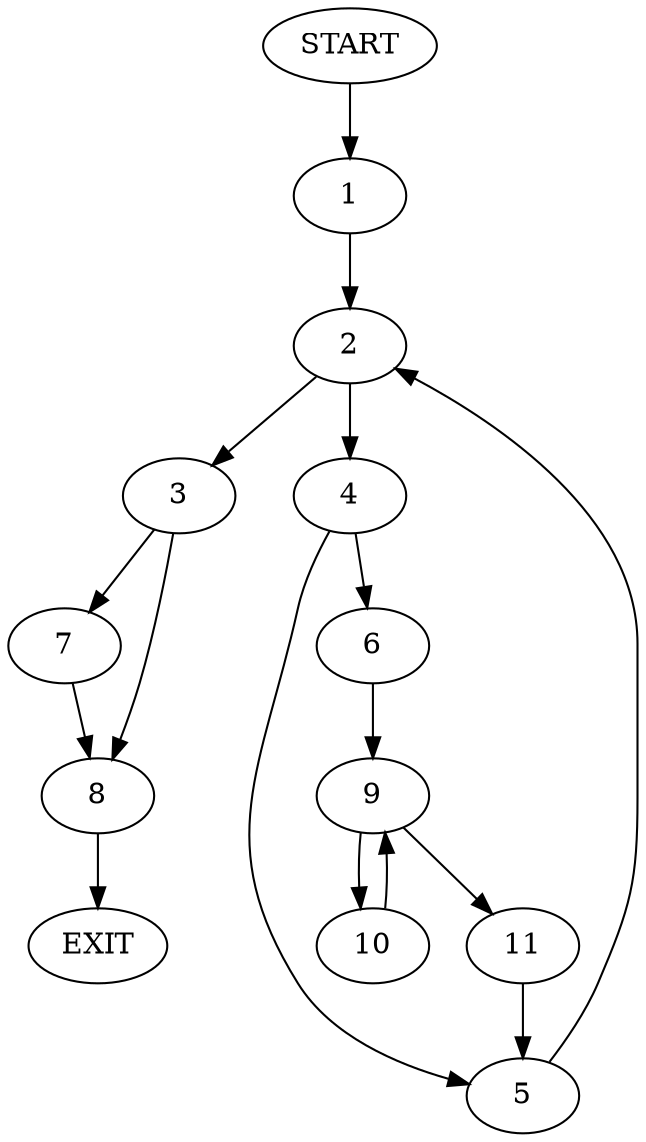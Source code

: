digraph {
0 [label="START"]
12 [label="EXIT"]
0 -> 1
1 -> 2
2 -> 3
2 -> 4
4 -> 5
4 -> 6
3 -> 7
3 -> 8
5 -> 2
6 -> 9
9 -> 10
9 -> 11
10 -> 9
11 -> 5
7 -> 8
8 -> 12
}
